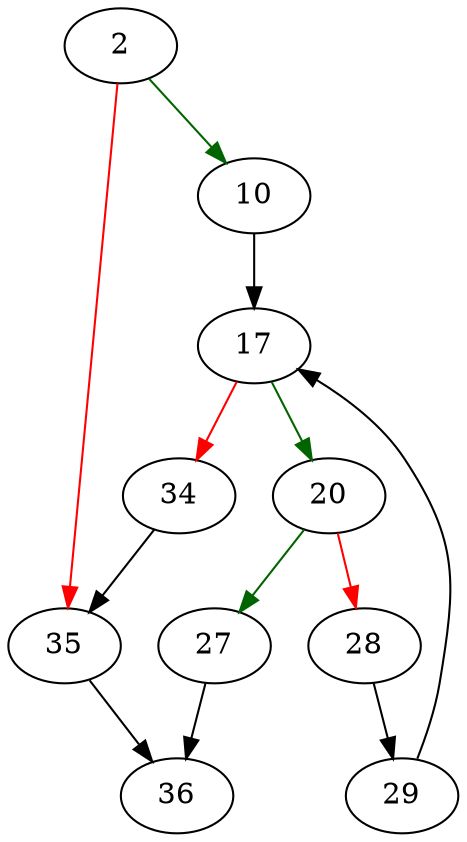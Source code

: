 strict digraph "sqlite3WalkExprList" {
	// Node definitions.
	2 [entry=true];
	10;
	35;
	17;
	20;
	34;
	27;
	28;
	36;
	29;

	// Edge definitions.
	2 -> 10 [
		color=darkgreen
		cond=true
	];
	2 -> 35 [
		color=red
		cond=false
	];
	10 -> 17;
	35 -> 36;
	17 -> 20 [
		color=darkgreen
		cond=true
	];
	17 -> 34 [
		color=red
		cond=false
	];
	20 -> 27 [
		color=darkgreen
		cond=true
	];
	20 -> 28 [
		color=red
		cond=false
	];
	34 -> 35;
	27 -> 36;
	28 -> 29;
	29 -> 17;
}